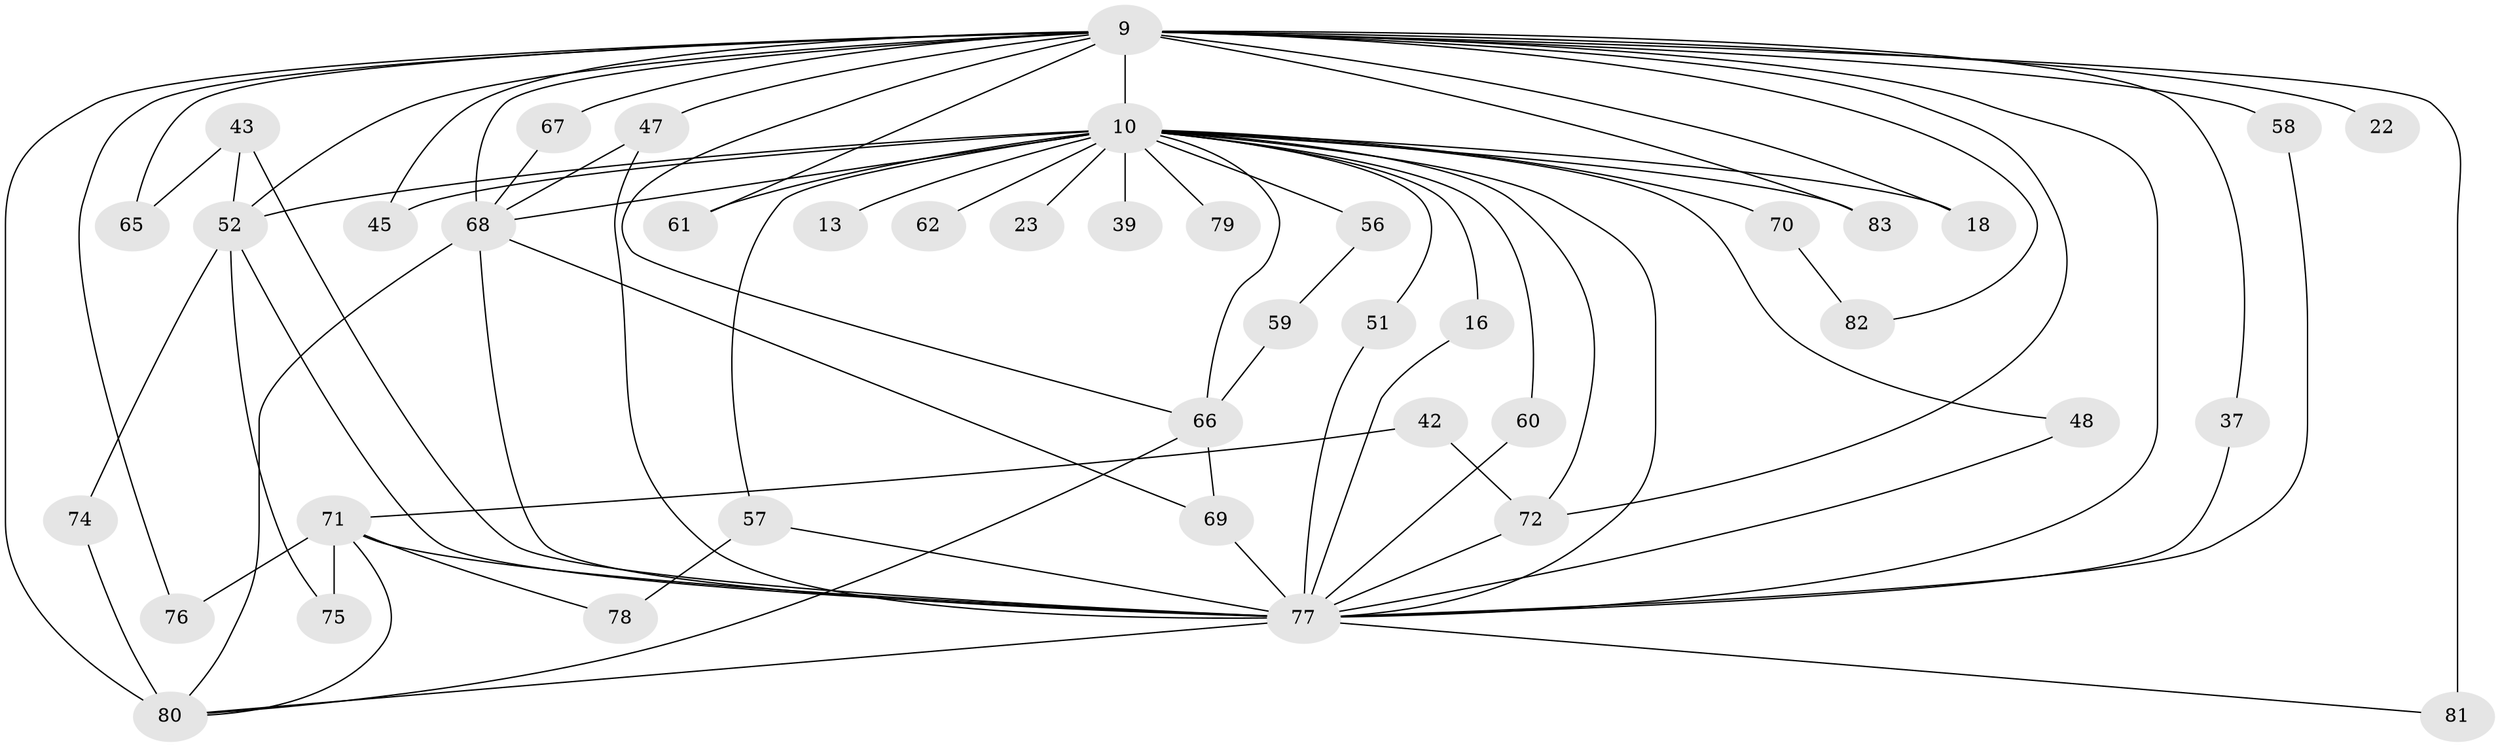 // original degree distribution, {13: 0.012048192771084338, 23: 0.024096385542168676, 18: 0.024096385542168676, 11: 0.012048192771084338, 17: 0.012048192771084338, 25: 0.012048192771084338, 20: 0.012048192771084338, 16: 0.012048192771084338, 8: 0.012048192771084338, 4: 0.08433734939759036, 2: 0.5301204819277109, 5: 0.04819277108433735, 3: 0.1927710843373494, 6: 0.012048192771084338}
// Generated by graph-tools (version 1.1) at 2025/45/03/09/25 04:45:41]
// undirected, 41 vertices, 78 edges
graph export_dot {
graph [start="1"]
  node [color=gray90,style=filled];
  9 [super="+8"];
  10 [super="+7+6"];
  13;
  16;
  18;
  22;
  23;
  37;
  39;
  42;
  43 [super="+26"];
  45;
  47 [super="+27"];
  48;
  51;
  52 [super="+11+32+25+49"];
  56;
  57 [super="+35"];
  58 [super="+38"];
  59;
  60;
  61;
  62;
  65;
  66 [super="+55+53+46"];
  67 [super="+54"];
  68 [super="+44+5"];
  69 [super="+33"];
  70;
  71 [super="+40+12+19"];
  72 [super="+50"];
  74;
  75;
  76;
  77 [super="+73+3"];
  78;
  79;
  80 [super="+64+20"];
  81 [super="+36"];
  82;
  83;
  9 -- 10 [weight=8];
  9 -- 22 [weight=2];
  9 -- 37;
  9 -- 58 [weight=2];
  9 -- 61;
  9 -- 65;
  9 -- 82;
  9 -- 67 [weight=2];
  9 -- 76;
  9 -- 80 [weight=3];
  9 -- 81 [weight=2];
  9 -- 18;
  9 -- 83;
  9 -- 45;
  9 -- 52 [weight=4];
  9 -- 47;
  9 -- 66;
  9 -- 77 [weight=4];
  9 -- 72 [weight=2];
  9 -- 68 [weight=4];
  10 -- 39 [weight=2];
  10 -- 48;
  10 -- 51;
  10 -- 57 [weight=2];
  10 -- 61;
  10 -- 72 [weight=2];
  10 -- 77 [weight=9];
  10 -- 68 [weight=10];
  10 -- 70 [weight=2];
  10 -- 13 [weight=2];
  10 -- 79;
  10 -- 60;
  10 -- 62 [weight=2];
  10 -- 66 [weight=3];
  10 -- 16;
  10 -- 18;
  10 -- 83;
  10 -- 23 [weight=2];
  10 -- 45;
  10 -- 56 [weight=2];
  10 -- 52;
  16 -- 77;
  37 -- 77;
  42 -- 71;
  42 -- 72;
  43 -- 65;
  43 -- 52;
  43 -- 77 [weight=2];
  47 -- 77;
  47 -- 68;
  48 -- 77;
  51 -- 77;
  52 -- 74;
  52 -- 75;
  52 -- 77 [weight=2];
  56 -- 59;
  57 -- 78;
  57 -- 77 [weight=2];
  58 -- 77;
  59 -- 66;
  60 -- 77;
  66 -- 69;
  66 -- 80;
  67 -- 68;
  68 -- 69;
  68 -- 77 [weight=5];
  68 -- 80;
  69 -- 77 [weight=2];
  70 -- 82;
  71 -- 75;
  71 -- 76;
  71 -- 78;
  71 -- 80;
  71 -- 77 [weight=7];
  72 -- 77 [weight=3];
  74 -- 80;
  77 -- 80;
  77 -- 81;
}
